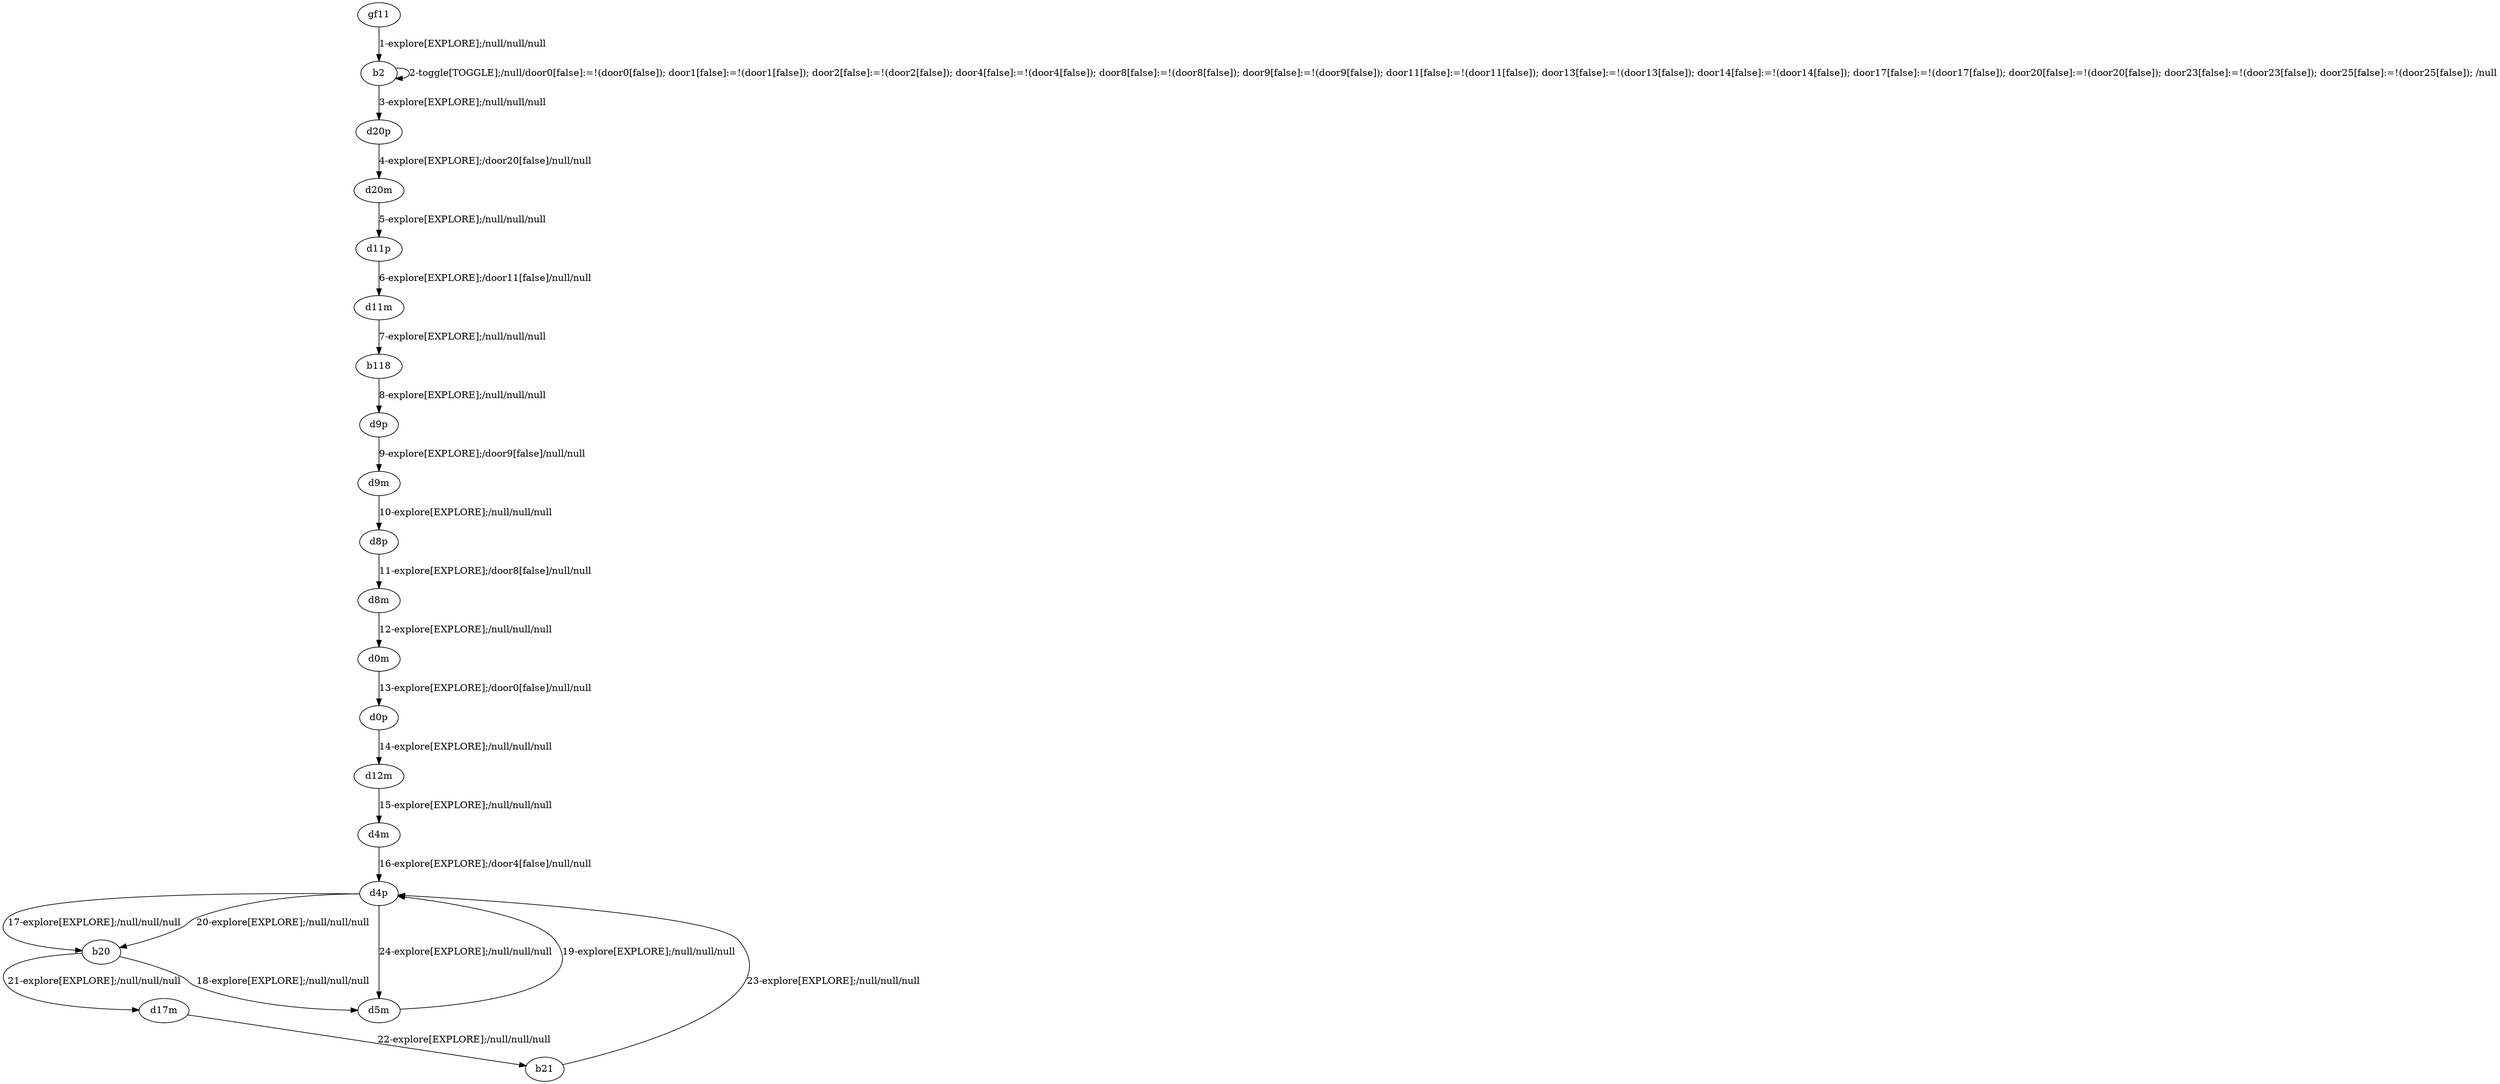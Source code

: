# Total number of goals covered by this test: 1
# d17m --> b21

digraph g {
"gf11" -> "b2" [label = "1-explore[EXPLORE];/null/null/null"];
"b2" -> "b2" [label = "2-toggle[TOGGLE];/null/door0[false]:=!(door0[false]); door1[false]:=!(door1[false]); door2[false]:=!(door2[false]); door4[false]:=!(door4[false]); door8[false]:=!(door8[false]); door9[false]:=!(door9[false]); door11[false]:=!(door11[false]); door13[false]:=!(door13[false]); door14[false]:=!(door14[false]); door17[false]:=!(door17[false]); door20[false]:=!(door20[false]); door23[false]:=!(door23[false]); door25[false]:=!(door25[false]); /null"];
"b2" -> "d20p" [label = "3-explore[EXPLORE];/null/null/null"];
"d20p" -> "d20m" [label = "4-explore[EXPLORE];/door20[false]/null/null"];
"d20m" -> "d11p" [label = "5-explore[EXPLORE];/null/null/null"];
"d11p" -> "d11m" [label = "6-explore[EXPLORE];/door11[false]/null/null"];
"d11m" -> "b118" [label = "7-explore[EXPLORE];/null/null/null"];
"b118" -> "d9p" [label = "8-explore[EXPLORE];/null/null/null"];
"d9p" -> "d9m" [label = "9-explore[EXPLORE];/door9[false]/null/null"];
"d9m" -> "d8p" [label = "10-explore[EXPLORE];/null/null/null"];
"d8p" -> "d8m" [label = "11-explore[EXPLORE];/door8[false]/null/null"];
"d8m" -> "d0m" [label = "12-explore[EXPLORE];/null/null/null"];
"d0m" -> "d0p" [label = "13-explore[EXPLORE];/door0[false]/null/null"];
"d0p" -> "d12m" [label = "14-explore[EXPLORE];/null/null/null"];
"d12m" -> "d4m" [label = "15-explore[EXPLORE];/null/null/null"];
"d4m" -> "d4p" [label = "16-explore[EXPLORE];/door4[false]/null/null"];
"d4p" -> "b20" [label = "17-explore[EXPLORE];/null/null/null"];
"b20" -> "d5m" [label = "18-explore[EXPLORE];/null/null/null"];
"d5m" -> "d4p" [label = "19-explore[EXPLORE];/null/null/null"];
"d4p" -> "b20" [label = "20-explore[EXPLORE];/null/null/null"];
"b20" -> "d17m" [label = "21-explore[EXPLORE];/null/null/null"];
"d17m" -> "b21" [label = "22-explore[EXPLORE];/null/null/null"];
"b21" -> "d4p" [label = "23-explore[EXPLORE];/null/null/null"];
"d4p" -> "d5m" [label = "24-explore[EXPLORE];/null/null/null"];
}